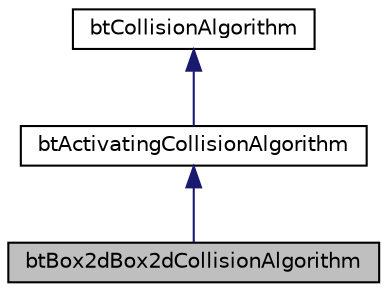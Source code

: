 digraph "btBox2dBox2dCollisionAlgorithm"
{
  edge [fontname="Helvetica",fontsize="10",labelfontname="Helvetica",labelfontsize="10"];
  node [fontname="Helvetica",fontsize="10",shape=record];
  Node1 [label="btBox2dBox2dCollisionAlgorithm",height=0.2,width=0.4,color="black", fillcolor="grey75", style="filled", fontcolor="black"];
  Node2 -> Node1 [dir="back",color="midnightblue",fontsize="10",style="solid"];
  Node2 [label="btActivatingCollisionAlgorithm",height=0.2,width=0.4,color="black", fillcolor="white", style="filled",URL="$classbt_activating_collision_algorithm.html",tooltip="This class is not enabled yet (work-in-progress) to more aggressively activate objects. "];
  Node3 -> Node2 [dir="back",color="midnightblue",fontsize="10",style="solid"];
  Node3 [label="btCollisionAlgorithm",height=0.2,width=0.4,color="black", fillcolor="white", style="filled",URL="$classbt_collision_algorithm.html"];
}

